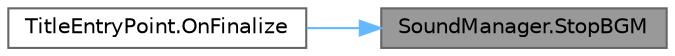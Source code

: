 digraph "SoundManager.StopBGM"
{
 // LATEX_PDF_SIZE
  bgcolor="transparent";
  edge [fontname=Helvetica,fontsize=10,labelfontname=Helvetica,labelfontsize=10];
  node [fontname=Helvetica,fontsize=10,shape=box,height=0.2,width=0.4];
  rankdir="RL";
  Node1 [id="Node000001",label="SoundManager.StopBGM",height=0.2,width=0.4,color="gray40", fillcolor="grey60", style="filled", fontcolor="black",tooltip="BGM再生停止"];
  Node1 -> Node2 [id="edge1_Node000001_Node000002",dir="back",color="steelblue1",style="solid",tooltip=" "];
  Node2 [id="Node000002",label="TitleEntryPoint.OnFinalize",height=0.2,width=0.4,color="grey40", fillcolor="white", style="filled",URL="$class_title_entry_point.html#adcacf1b4f536157a74414c6619a9bd73",tooltip=" "];
}
